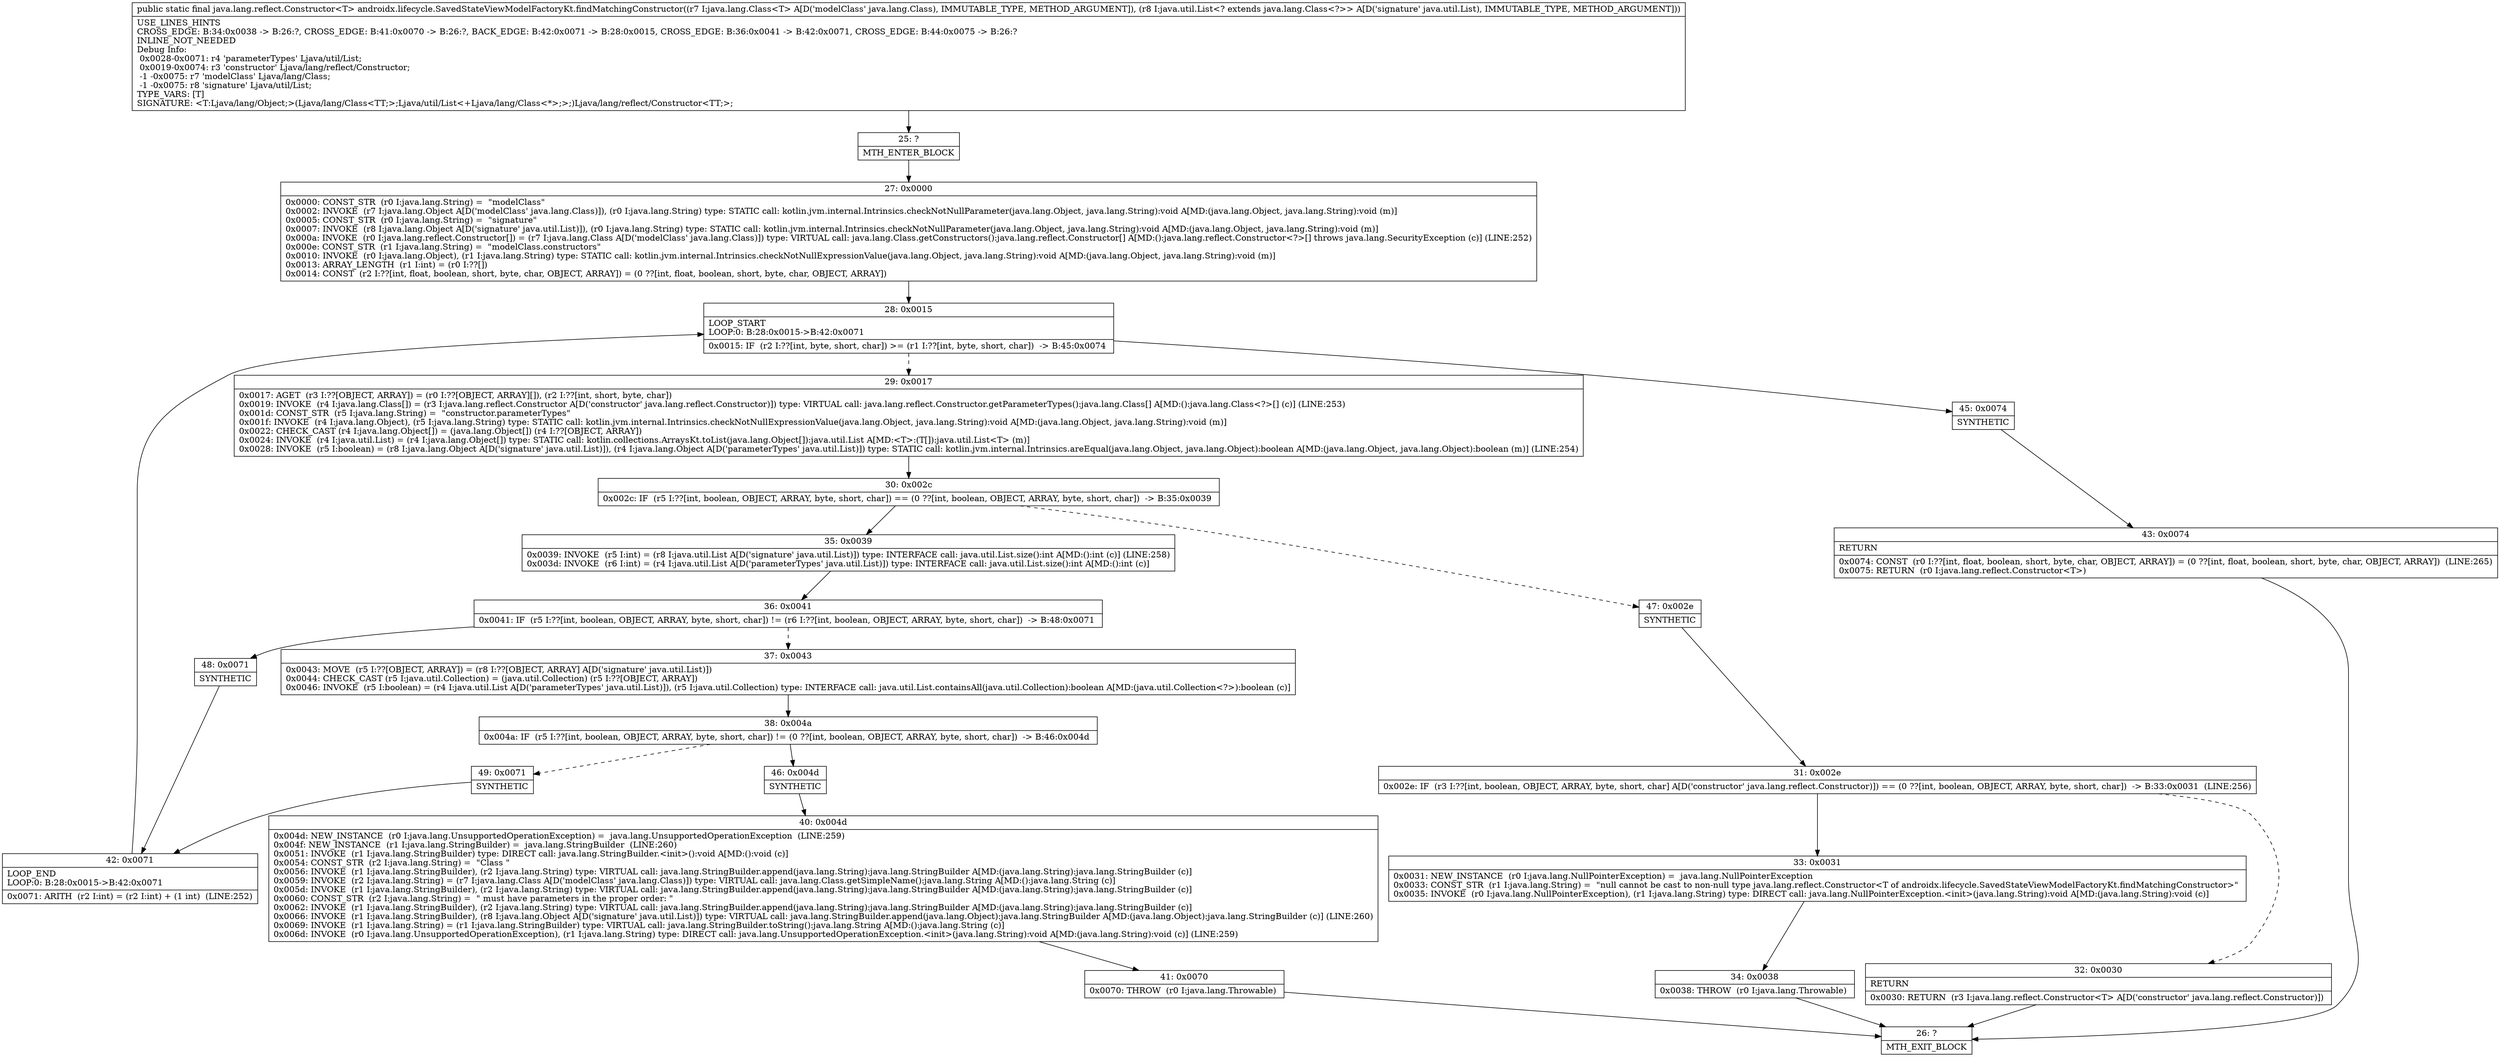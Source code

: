 digraph "CFG forandroidx.lifecycle.SavedStateViewModelFactoryKt.findMatchingConstructor(Ljava\/lang\/Class;Ljava\/util\/List;)Ljava\/lang\/reflect\/Constructor;" {
Node_25 [shape=record,label="{25\:\ ?|MTH_ENTER_BLOCK\l}"];
Node_27 [shape=record,label="{27\:\ 0x0000|0x0000: CONST_STR  (r0 I:java.lang.String) =  \"modelClass\" \l0x0002: INVOKE  (r7 I:java.lang.Object A[D('modelClass' java.lang.Class)]), (r0 I:java.lang.String) type: STATIC call: kotlin.jvm.internal.Intrinsics.checkNotNullParameter(java.lang.Object, java.lang.String):void A[MD:(java.lang.Object, java.lang.String):void (m)]\l0x0005: CONST_STR  (r0 I:java.lang.String) =  \"signature\" \l0x0007: INVOKE  (r8 I:java.lang.Object A[D('signature' java.util.List)]), (r0 I:java.lang.String) type: STATIC call: kotlin.jvm.internal.Intrinsics.checkNotNullParameter(java.lang.Object, java.lang.String):void A[MD:(java.lang.Object, java.lang.String):void (m)]\l0x000a: INVOKE  (r0 I:java.lang.reflect.Constructor[]) = (r7 I:java.lang.Class A[D('modelClass' java.lang.Class)]) type: VIRTUAL call: java.lang.Class.getConstructors():java.lang.reflect.Constructor[] A[MD:():java.lang.reflect.Constructor\<?\>[] throws java.lang.SecurityException (c)] (LINE:252)\l0x000e: CONST_STR  (r1 I:java.lang.String) =  \"modelClass.constructors\" \l0x0010: INVOKE  (r0 I:java.lang.Object), (r1 I:java.lang.String) type: STATIC call: kotlin.jvm.internal.Intrinsics.checkNotNullExpressionValue(java.lang.Object, java.lang.String):void A[MD:(java.lang.Object, java.lang.String):void (m)]\l0x0013: ARRAY_LENGTH  (r1 I:int) = (r0 I:??[]) \l0x0014: CONST  (r2 I:??[int, float, boolean, short, byte, char, OBJECT, ARRAY]) = (0 ??[int, float, boolean, short, byte, char, OBJECT, ARRAY]) \l}"];
Node_28 [shape=record,label="{28\:\ 0x0015|LOOP_START\lLOOP:0: B:28:0x0015\-\>B:42:0x0071\l|0x0015: IF  (r2 I:??[int, byte, short, char]) \>= (r1 I:??[int, byte, short, char])  \-\> B:45:0x0074 \l}"];
Node_29 [shape=record,label="{29\:\ 0x0017|0x0017: AGET  (r3 I:??[OBJECT, ARRAY]) = (r0 I:??[OBJECT, ARRAY][]), (r2 I:??[int, short, byte, char]) \l0x0019: INVOKE  (r4 I:java.lang.Class[]) = (r3 I:java.lang.reflect.Constructor A[D('constructor' java.lang.reflect.Constructor)]) type: VIRTUAL call: java.lang.reflect.Constructor.getParameterTypes():java.lang.Class[] A[MD:():java.lang.Class\<?\>[] (c)] (LINE:253)\l0x001d: CONST_STR  (r5 I:java.lang.String) =  \"constructor.parameterTypes\" \l0x001f: INVOKE  (r4 I:java.lang.Object), (r5 I:java.lang.String) type: STATIC call: kotlin.jvm.internal.Intrinsics.checkNotNullExpressionValue(java.lang.Object, java.lang.String):void A[MD:(java.lang.Object, java.lang.String):void (m)]\l0x0022: CHECK_CAST (r4 I:java.lang.Object[]) = (java.lang.Object[]) (r4 I:??[OBJECT, ARRAY]) \l0x0024: INVOKE  (r4 I:java.util.List) = (r4 I:java.lang.Object[]) type: STATIC call: kotlin.collections.ArraysKt.toList(java.lang.Object[]):java.util.List A[MD:\<T\>:(T[]):java.util.List\<T\> (m)]\l0x0028: INVOKE  (r5 I:boolean) = (r8 I:java.lang.Object A[D('signature' java.util.List)]), (r4 I:java.lang.Object A[D('parameterTypes' java.util.List)]) type: STATIC call: kotlin.jvm.internal.Intrinsics.areEqual(java.lang.Object, java.lang.Object):boolean A[MD:(java.lang.Object, java.lang.Object):boolean (m)] (LINE:254)\l}"];
Node_30 [shape=record,label="{30\:\ 0x002c|0x002c: IF  (r5 I:??[int, boolean, OBJECT, ARRAY, byte, short, char]) == (0 ??[int, boolean, OBJECT, ARRAY, byte, short, char])  \-\> B:35:0x0039 \l}"];
Node_35 [shape=record,label="{35\:\ 0x0039|0x0039: INVOKE  (r5 I:int) = (r8 I:java.util.List A[D('signature' java.util.List)]) type: INTERFACE call: java.util.List.size():int A[MD:():int (c)] (LINE:258)\l0x003d: INVOKE  (r6 I:int) = (r4 I:java.util.List A[D('parameterTypes' java.util.List)]) type: INTERFACE call: java.util.List.size():int A[MD:():int (c)]\l}"];
Node_36 [shape=record,label="{36\:\ 0x0041|0x0041: IF  (r5 I:??[int, boolean, OBJECT, ARRAY, byte, short, char]) != (r6 I:??[int, boolean, OBJECT, ARRAY, byte, short, char])  \-\> B:48:0x0071 \l}"];
Node_37 [shape=record,label="{37\:\ 0x0043|0x0043: MOVE  (r5 I:??[OBJECT, ARRAY]) = (r8 I:??[OBJECT, ARRAY] A[D('signature' java.util.List)]) \l0x0044: CHECK_CAST (r5 I:java.util.Collection) = (java.util.Collection) (r5 I:??[OBJECT, ARRAY]) \l0x0046: INVOKE  (r5 I:boolean) = (r4 I:java.util.List A[D('parameterTypes' java.util.List)]), (r5 I:java.util.Collection) type: INTERFACE call: java.util.List.containsAll(java.util.Collection):boolean A[MD:(java.util.Collection\<?\>):boolean (c)]\l}"];
Node_38 [shape=record,label="{38\:\ 0x004a|0x004a: IF  (r5 I:??[int, boolean, OBJECT, ARRAY, byte, short, char]) != (0 ??[int, boolean, OBJECT, ARRAY, byte, short, char])  \-\> B:46:0x004d \l}"];
Node_46 [shape=record,label="{46\:\ 0x004d|SYNTHETIC\l}"];
Node_40 [shape=record,label="{40\:\ 0x004d|0x004d: NEW_INSTANCE  (r0 I:java.lang.UnsupportedOperationException) =  java.lang.UnsupportedOperationException  (LINE:259)\l0x004f: NEW_INSTANCE  (r1 I:java.lang.StringBuilder) =  java.lang.StringBuilder  (LINE:260)\l0x0051: INVOKE  (r1 I:java.lang.StringBuilder) type: DIRECT call: java.lang.StringBuilder.\<init\>():void A[MD:():void (c)]\l0x0054: CONST_STR  (r2 I:java.lang.String) =  \"Class \" \l0x0056: INVOKE  (r1 I:java.lang.StringBuilder), (r2 I:java.lang.String) type: VIRTUAL call: java.lang.StringBuilder.append(java.lang.String):java.lang.StringBuilder A[MD:(java.lang.String):java.lang.StringBuilder (c)]\l0x0059: INVOKE  (r2 I:java.lang.String) = (r7 I:java.lang.Class A[D('modelClass' java.lang.Class)]) type: VIRTUAL call: java.lang.Class.getSimpleName():java.lang.String A[MD:():java.lang.String (c)]\l0x005d: INVOKE  (r1 I:java.lang.StringBuilder), (r2 I:java.lang.String) type: VIRTUAL call: java.lang.StringBuilder.append(java.lang.String):java.lang.StringBuilder A[MD:(java.lang.String):java.lang.StringBuilder (c)]\l0x0060: CONST_STR  (r2 I:java.lang.String) =  \" must have parameters in the proper order: \" \l0x0062: INVOKE  (r1 I:java.lang.StringBuilder), (r2 I:java.lang.String) type: VIRTUAL call: java.lang.StringBuilder.append(java.lang.String):java.lang.StringBuilder A[MD:(java.lang.String):java.lang.StringBuilder (c)]\l0x0066: INVOKE  (r1 I:java.lang.StringBuilder), (r8 I:java.lang.Object A[D('signature' java.util.List)]) type: VIRTUAL call: java.lang.StringBuilder.append(java.lang.Object):java.lang.StringBuilder A[MD:(java.lang.Object):java.lang.StringBuilder (c)] (LINE:260)\l0x0069: INVOKE  (r1 I:java.lang.String) = (r1 I:java.lang.StringBuilder) type: VIRTUAL call: java.lang.StringBuilder.toString():java.lang.String A[MD:():java.lang.String (c)]\l0x006d: INVOKE  (r0 I:java.lang.UnsupportedOperationException), (r1 I:java.lang.String) type: DIRECT call: java.lang.UnsupportedOperationException.\<init\>(java.lang.String):void A[MD:(java.lang.String):void (c)] (LINE:259)\l}"];
Node_41 [shape=record,label="{41\:\ 0x0070|0x0070: THROW  (r0 I:java.lang.Throwable) \l}"];
Node_26 [shape=record,label="{26\:\ ?|MTH_EXIT_BLOCK\l}"];
Node_49 [shape=record,label="{49\:\ 0x0071|SYNTHETIC\l}"];
Node_42 [shape=record,label="{42\:\ 0x0071|LOOP_END\lLOOP:0: B:28:0x0015\-\>B:42:0x0071\l|0x0071: ARITH  (r2 I:int) = (r2 I:int) + (1 int)  (LINE:252)\l}"];
Node_48 [shape=record,label="{48\:\ 0x0071|SYNTHETIC\l}"];
Node_47 [shape=record,label="{47\:\ 0x002e|SYNTHETIC\l}"];
Node_31 [shape=record,label="{31\:\ 0x002e|0x002e: IF  (r3 I:??[int, boolean, OBJECT, ARRAY, byte, short, char] A[D('constructor' java.lang.reflect.Constructor)]) == (0 ??[int, boolean, OBJECT, ARRAY, byte, short, char])  \-\> B:33:0x0031  (LINE:256)\l}"];
Node_32 [shape=record,label="{32\:\ 0x0030|RETURN\l|0x0030: RETURN  (r3 I:java.lang.reflect.Constructor\<T\> A[D('constructor' java.lang.reflect.Constructor)]) \l}"];
Node_33 [shape=record,label="{33\:\ 0x0031|0x0031: NEW_INSTANCE  (r0 I:java.lang.NullPointerException) =  java.lang.NullPointerException \l0x0033: CONST_STR  (r1 I:java.lang.String) =  \"null cannot be cast to non\-null type java.lang.reflect.Constructor\<T of androidx.lifecycle.SavedStateViewModelFactoryKt.findMatchingConstructor\>\" \l0x0035: INVOKE  (r0 I:java.lang.NullPointerException), (r1 I:java.lang.String) type: DIRECT call: java.lang.NullPointerException.\<init\>(java.lang.String):void A[MD:(java.lang.String):void (c)]\l}"];
Node_34 [shape=record,label="{34\:\ 0x0038|0x0038: THROW  (r0 I:java.lang.Throwable) \l}"];
Node_45 [shape=record,label="{45\:\ 0x0074|SYNTHETIC\l}"];
Node_43 [shape=record,label="{43\:\ 0x0074|RETURN\l|0x0074: CONST  (r0 I:??[int, float, boolean, short, byte, char, OBJECT, ARRAY]) = (0 ??[int, float, boolean, short, byte, char, OBJECT, ARRAY])  (LINE:265)\l0x0075: RETURN  (r0 I:java.lang.reflect.Constructor\<T\>) \l}"];
MethodNode[shape=record,label="{public static final java.lang.reflect.Constructor\<T\> androidx.lifecycle.SavedStateViewModelFactoryKt.findMatchingConstructor((r7 I:java.lang.Class\<T\> A[D('modelClass' java.lang.Class), IMMUTABLE_TYPE, METHOD_ARGUMENT]), (r8 I:java.util.List\<? extends java.lang.Class\<?\>\> A[D('signature' java.util.List), IMMUTABLE_TYPE, METHOD_ARGUMENT]))  | USE_LINES_HINTS\lCROSS_EDGE: B:34:0x0038 \-\> B:26:?, CROSS_EDGE: B:41:0x0070 \-\> B:26:?, BACK_EDGE: B:42:0x0071 \-\> B:28:0x0015, CROSS_EDGE: B:36:0x0041 \-\> B:42:0x0071, CROSS_EDGE: B:44:0x0075 \-\> B:26:?\lINLINE_NOT_NEEDED\lDebug Info:\l  0x0028\-0x0071: r4 'parameterTypes' Ljava\/util\/List;\l  0x0019\-0x0074: r3 'constructor' Ljava\/lang\/reflect\/Constructor;\l  \-1 \-0x0075: r7 'modelClass' Ljava\/lang\/Class;\l  \-1 \-0x0075: r8 'signature' Ljava\/util\/List;\lTYPE_VARS: [T]\lSIGNATURE: \<T:Ljava\/lang\/Object;\>(Ljava\/lang\/Class\<TT;\>;Ljava\/util\/List\<+Ljava\/lang\/Class\<*\>;\>;)Ljava\/lang\/reflect\/Constructor\<TT;\>;\l}"];
MethodNode -> Node_25;Node_25 -> Node_27;
Node_27 -> Node_28;
Node_28 -> Node_29[style=dashed];
Node_28 -> Node_45;
Node_29 -> Node_30;
Node_30 -> Node_35;
Node_30 -> Node_47[style=dashed];
Node_35 -> Node_36;
Node_36 -> Node_37[style=dashed];
Node_36 -> Node_48;
Node_37 -> Node_38;
Node_38 -> Node_46;
Node_38 -> Node_49[style=dashed];
Node_46 -> Node_40;
Node_40 -> Node_41;
Node_41 -> Node_26;
Node_49 -> Node_42;
Node_42 -> Node_28;
Node_48 -> Node_42;
Node_47 -> Node_31;
Node_31 -> Node_32[style=dashed];
Node_31 -> Node_33;
Node_32 -> Node_26;
Node_33 -> Node_34;
Node_34 -> Node_26;
Node_45 -> Node_43;
Node_43 -> Node_26;
}

